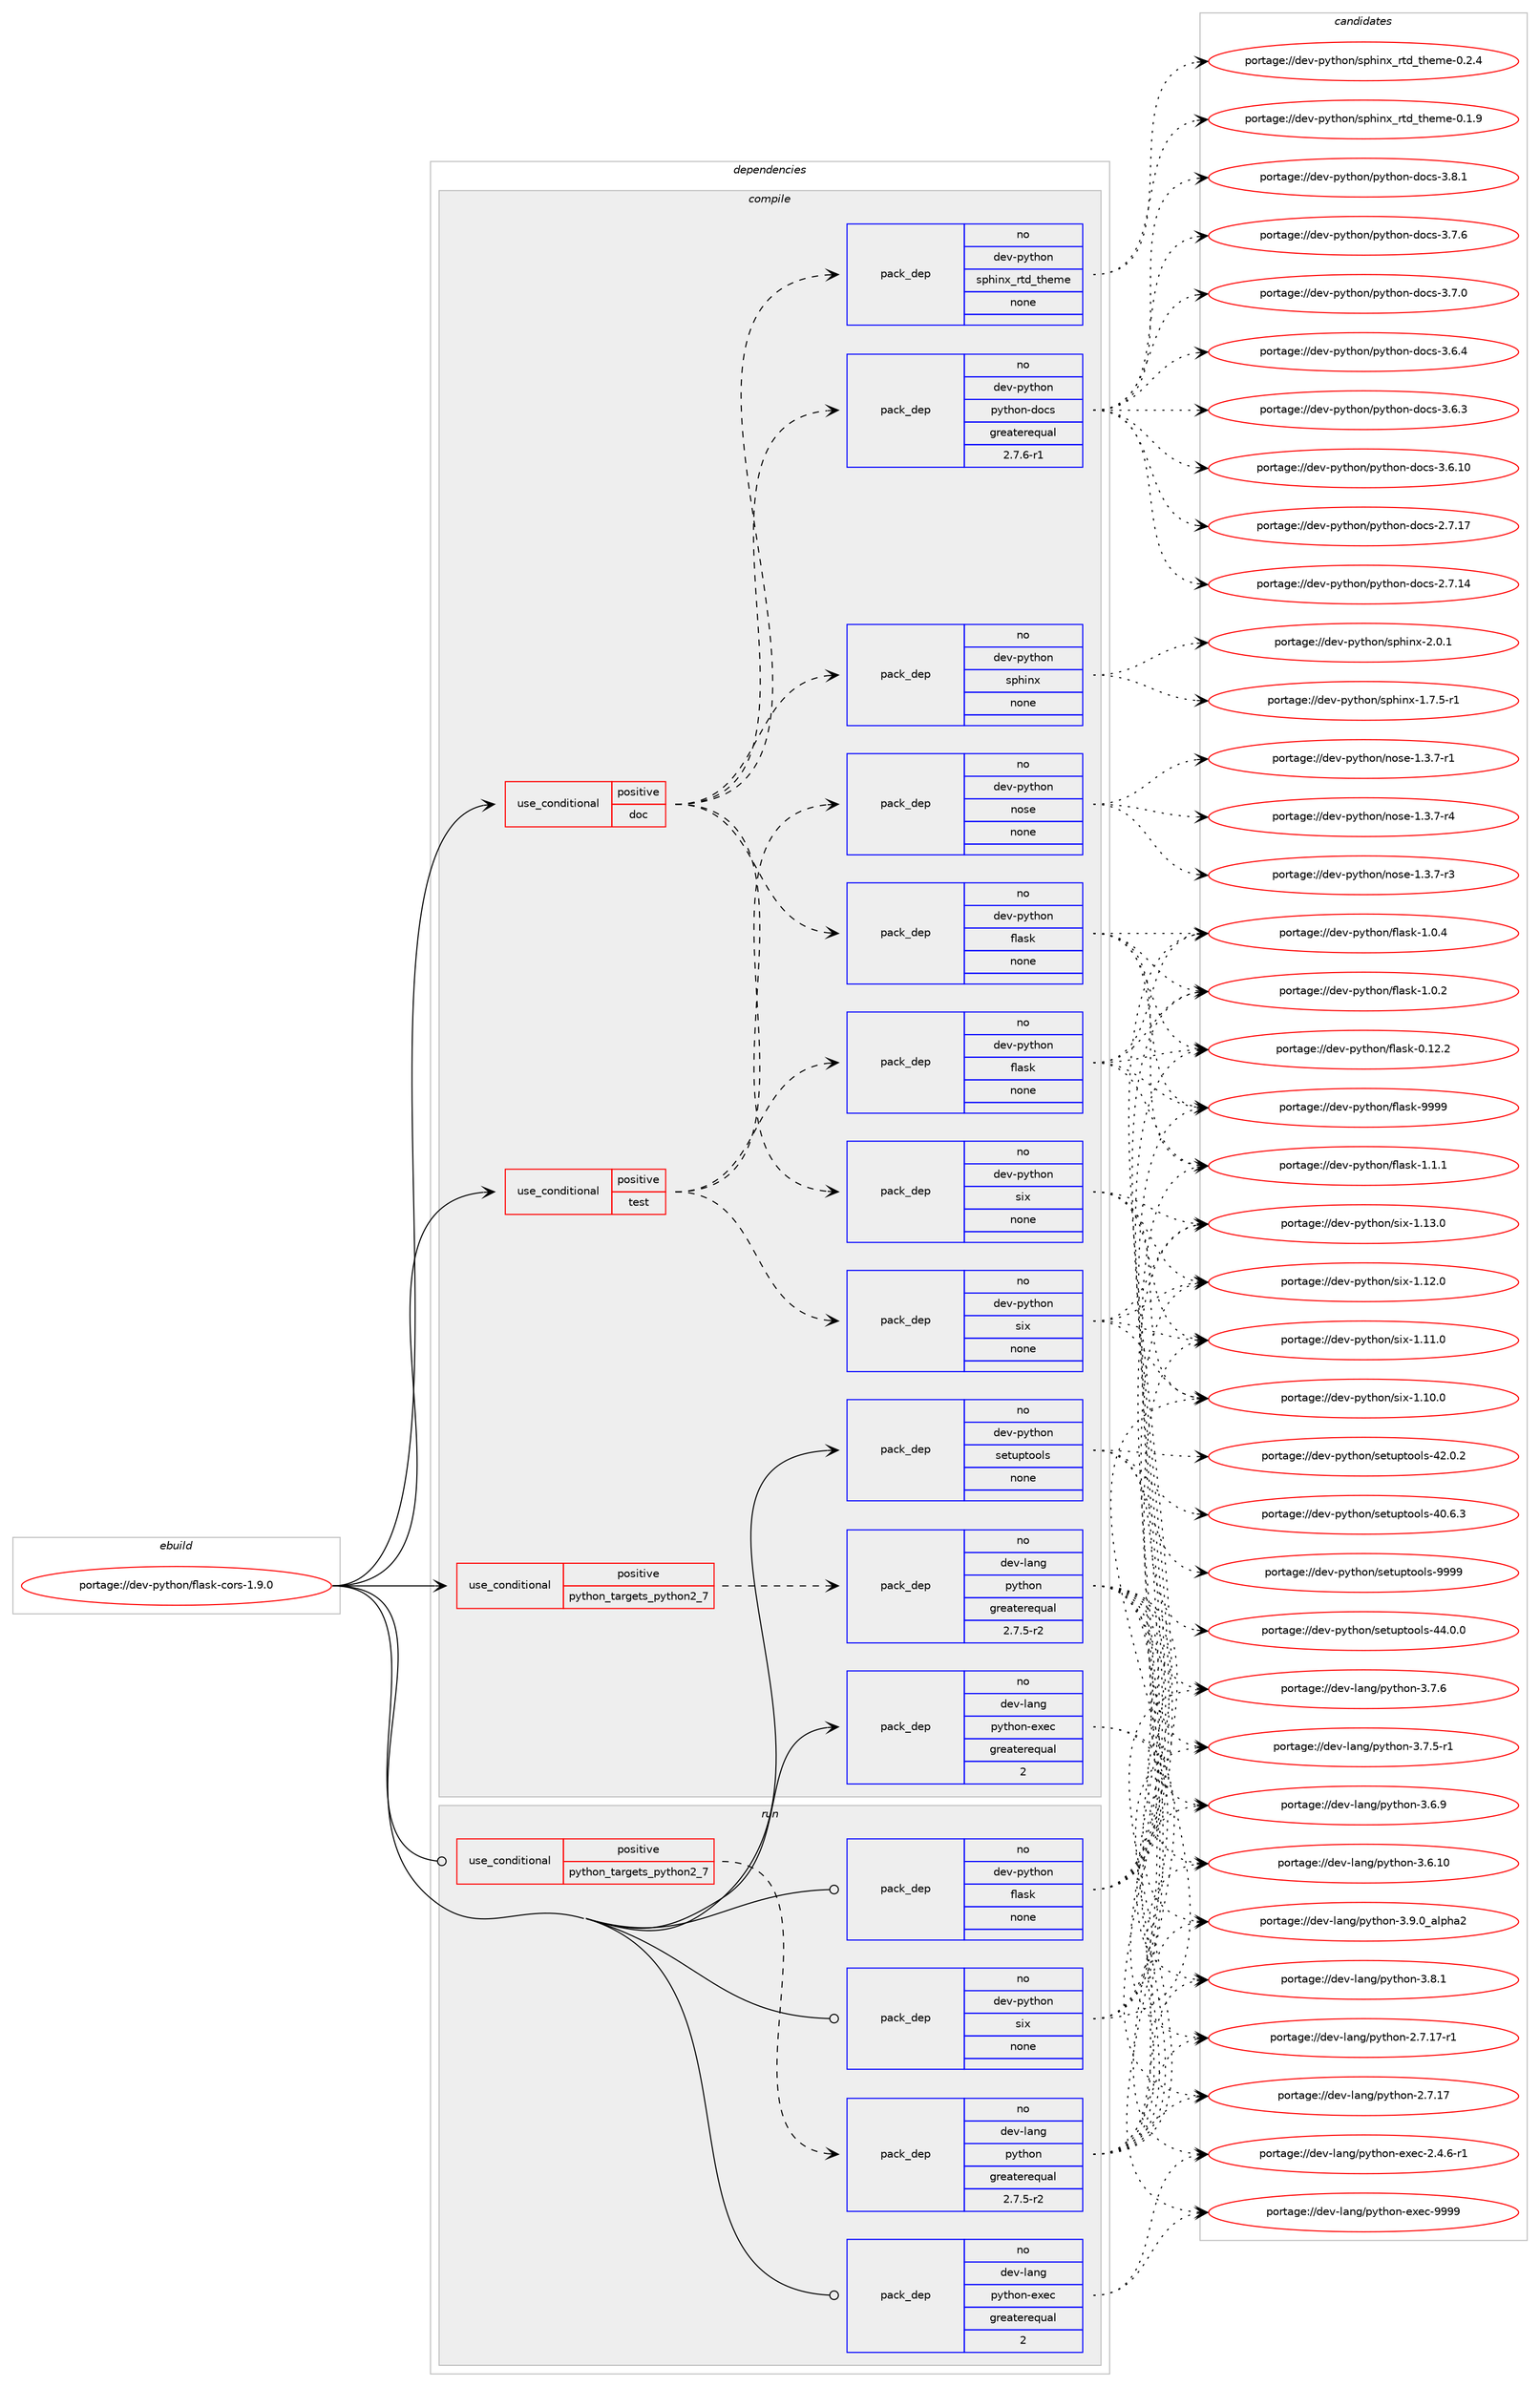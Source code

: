 digraph prolog {

# *************
# Graph options
# *************

newrank=true;
concentrate=true;
compound=true;
graph [rankdir=LR,fontname=Helvetica,fontsize=10,ranksep=1.5];#, ranksep=2.5, nodesep=0.2];
edge  [arrowhead=vee];
node  [fontname=Helvetica,fontsize=10];

# **********
# The ebuild
# **********

subgraph cluster_leftcol {
color=gray;
rank=same;
label=<<i>ebuild</i>>;
id [label="portage://dev-python/flask-cors-1.9.0", color=red, width=4, href="../dev-python/flask-cors-1.9.0.svg"];
}

# ****************
# The dependencies
# ****************

subgraph cluster_midcol {
color=gray;
label=<<i>dependencies</i>>;
subgraph cluster_compile {
fillcolor="#eeeeee";
style=filled;
label=<<i>compile</i>>;
subgraph cond115892 {
dependency460907 [label=<<TABLE BORDER="0" CELLBORDER="1" CELLSPACING="0" CELLPADDING="4"><TR><TD ROWSPAN="3" CELLPADDING="10">use_conditional</TD></TR><TR><TD>positive</TD></TR><TR><TD>doc</TD></TR></TABLE>>, shape=none, color=red];
subgraph pack340025 {
dependency460908 [label=<<TABLE BORDER="0" CELLBORDER="1" CELLSPACING="0" CELLPADDING="4" WIDTH="220"><TR><TD ROWSPAN="6" CELLPADDING="30">pack_dep</TD></TR><TR><TD WIDTH="110">no</TD></TR><TR><TD>dev-python</TD></TR><TR><TD>flask</TD></TR><TR><TD>none</TD></TR><TR><TD></TD></TR></TABLE>>, shape=none, color=blue];
}
dependency460907:e -> dependency460908:w [weight=20,style="dashed",arrowhead="vee"];
subgraph pack340026 {
dependency460909 [label=<<TABLE BORDER="0" CELLBORDER="1" CELLSPACING="0" CELLPADDING="4" WIDTH="220"><TR><TD ROWSPAN="6" CELLPADDING="30">pack_dep</TD></TR><TR><TD WIDTH="110">no</TD></TR><TR><TD>dev-python</TD></TR><TR><TD>six</TD></TR><TR><TD>none</TD></TR><TR><TD></TD></TR></TABLE>>, shape=none, color=blue];
}
dependency460907:e -> dependency460909:w [weight=20,style="dashed",arrowhead="vee"];
subgraph pack340027 {
dependency460910 [label=<<TABLE BORDER="0" CELLBORDER="1" CELLSPACING="0" CELLPADDING="4" WIDTH="220"><TR><TD ROWSPAN="6" CELLPADDING="30">pack_dep</TD></TR><TR><TD WIDTH="110">no</TD></TR><TR><TD>dev-python</TD></TR><TR><TD>sphinx</TD></TR><TR><TD>none</TD></TR><TR><TD></TD></TR></TABLE>>, shape=none, color=blue];
}
dependency460907:e -> dependency460910:w [weight=20,style="dashed",arrowhead="vee"];
subgraph pack340028 {
dependency460911 [label=<<TABLE BORDER="0" CELLBORDER="1" CELLSPACING="0" CELLPADDING="4" WIDTH="220"><TR><TD ROWSPAN="6" CELLPADDING="30">pack_dep</TD></TR><TR><TD WIDTH="110">no</TD></TR><TR><TD>dev-python</TD></TR><TR><TD>python-docs</TD></TR><TR><TD>greaterequal</TD></TR><TR><TD>2.7.6-r1</TD></TR></TABLE>>, shape=none, color=blue];
}
dependency460907:e -> dependency460911:w [weight=20,style="dashed",arrowhead="vee"];
subgraph pack340029 {
dependency460912 [label=<<TABLE BORDER="0" CELLBORDER="1" CELLSPACING="0" CELLPADDING="4" WIDTH="220"><TR><TD ROWSPAN="6" CELLPADDING="30">pack_dep</TD></TR><TR><TD WIDTH="110">no</TD></TR><TR><TD>dev-python</TD></TR><TR><TD>sphinx_rtd_theme</TD></TR><TR><TD>none</TD></TR><TR><TD></TD></TR></TABLE>>, shape=none, color=blue];
}
dependency460907:e -> dependency460912:w [weight=20,style="dashed",arrowhead="vee"];
}
id:e -> dependency460907:w [weight=20,style="solid",arrowhead="vee"];
subgraph cond115893 {
dependency460913 [label=<<TABLE BORDER="0" CELLBORDER="1" CELLSPACING="0" CELLPADDING="4"><TR><TD ROWSPAN="3" CELLPADDING="10">use_conditional</TD></TR><TR><TD>positive</TD></TR><TR><TD>python_targets_python2_7</TD></TR></TABLE>>, shape=none, color=red];
subgraph pack340030 {
dependency460914 [label=<<TABLE BORDER="0" CELLBORDER="1" CELLSPACING="0" CELLPADDING="4" WIDTH="220"><TR><TD ROWSPAN="6" CELLPADDING="30">pack_dep</TD></TR><TR><TD WIDTH="110">no</TD></TR><TR><TD>dev-lang</TD></TR><TR><TD>python</TD></TR><TR><TD>greaterequal</TD></TR><TR><TD>2.7.5-r2</TD></TR></TABLE>>, shape=none, color=blue];
}
dependency460913:e -> dependency460914:w [weight=20,style="dashed",arrowhead="vee"];
}
id:e -> dependency460913:w [weight=20,style="solid",arrowhead="vee"];
subgraph cond115894 {
dependency460915 [label=<<TABLE BORDER="0" CELLBORDER="1" CELLSPACING="0" CELLPADDING="4"><TR><TD ROWSPAN="3" CELLPADDING="10">use_conditional</TD></TR><TR><TD>positive</TD></TR><TR><TD>test</TD></TR></TABLE>>, shape=none, color=red];
subgraph pack340031 {
dependency460916 [label=<<TABLE BORDER="0" CELLBORDER="1" CELLSPACING="0" CELLPADDING="4" WIDTH="220"><TR><TD ROWSPAN="6" CELLPADDING="30">pack_dep</TD></TR><TR><TD WIDTH="110">no</TD></TR><TR><TD>dev-python</TD></TR><TR><TD>flask</TD></TR><TR><TD>none</TD></TR><TR><TD></TD></TR></TABLE>>, shape=none, color=blue];
}
dependency460915:e -> dependency460916:w [weight=20,style="dashed",arrowhead="vee"];
subgraph pack340032 {
dependency460917 [label=<<TABLE BORDER="0" CELLBORDER="1" CELLSPACING="0" CELLPADDING="4" WIDTH="220"><TR><TD ROWSPAN="6" CELLPADDING="30">pack_dep</TD></TR><TR><TD WIDTH="110">no</TD></TR><TR><TD>dev-python</TD></TR><TR><TD>six</TD></TR><TR><TD>none</TD></TR><TR><TD></TD></TR></TABLE>>, shape=none, color=blue];
}
dependency460915:e -> dependency460917:w [weight=20,style="dashed",arrowhead="vee"];
subgraph pack340033 {
dependency460918 [label=<<TABLE BORDER="0" CELLBORDER="1" CELLSPACING="0" CELLPADDING="4" WIDTH="220"><TR><TD ROWSPAN="6" CELLPADDING="30">pack_dep</TD></TR><TR><TD WIDTH="110">no</TD></TR><TR><TD>dev-python</TD></TR><TR><TD>nose</TD></TR><TR><TD>none</TD></TR><TR><TD></TD></TR></TABLE>>, shape=none, color=blue];
}
dependency460915:e -> dependency460918:w [weight=20,style="dashed",arrowhead="vee"];
}
id:e -> dependency460915:w [weight=20,style="solid",arrowhead="vee"];
subgraph pack340034 {
dependency460919 [label=<<TABLE BORDER="0" CELLBORDER="1" CELLSPACING="0" CELLPADDING="4" WIDTH="220"><TR><TD ROWSPAN="6" CELLPADDING="30">pack_dep</TD></TR><TR><TD WIDTH="110">no</TD></TR><TR><TD>dev-lang</TD></TR><TR><TD>python-exec</TD></TR><TR><TD>greaterequal</TD></TR><TR><TD>2</TD></TR></TABLE>>, shape=none, color=blue];
}
id:e -> dependency460919:w [weight=20,style="solid",arrowhead="vee"];
subgraph pack340035 {
dependency460920 [label=<<TABLE BORDER="0" CELLBORDER="1" CELLSPACING="0" CELLPADDING="4" WIDTH="220"><TR><TD ROWSPAN="6" CELLPADDING="30">pack_dep</TD></TR><TR><TD WIDTH="110">no</TD></TR><TR><TD>dev-python</TD></TR><TR><TD>setuptools</TD></TR><TR><TD>none</TD></TR><TR><TD></TD></TR></TABLE>>, shape=none, color=blue];
}
id:e -> dependency460920:w [weight=20,style="solid",arrowhead="vee"];
}
subgraph cluster_compileandrun {
fillcolor="#eeeeee";
style=filled;
label=<<i>compile and run</i>>;
}
subgraph cluster_run {
fillcolor="#eeeeee";
style=filled;
label=<<i>run</i>>;
subgraph cond115895 {
dependency460921 [label=<<TABLE BORDER="0" CELLBORDER="1" CELLSPACING="0" CELLPADDING="4"><TR><TD ROWSPAN="3" CELLPADDING="10">use_conditional</TD></TR><TR><TD>positive</TD></TR><TR><TD>python_targets_python2_7</TD></TR></TABLE>>, shape=none, color=red];
subgraph pack340036 {
dependency460922 [label=<<TABLE BORDER="0" CELLBORDER="1" CELLSPACING="0" CELLPADDING="4" WIDTH="220"><TR><TD ROWSPAN="6" CELLPADDING="30">pack_dep</TD></TR><TR><TD WIDTH="110">no</TD></TR><TR><TD>dev-lang</TD></TR><TR><TD>python</TD></TR><TR><TD>greaterequal</TD></TR><TR><TD>2.7.5-r2</TD></TR></TABLE>>, shape=none, color=blue];
}
dependency460921:e -> dependency460922:w [weight=20,style="dashed",arrowhead="vee"];
}
id:e -> dependency460921:w [weight=20,style="solid",arrowhead="odot"];
subgraph pack340037 {
dependency460923 [label=<<TABLE BORDER="0" CELLBORDER="1" CELLSPACING="0" CELLPADDING="4" WIDTH="220"><TR><TD ROWSPAN="6" CELLPADDING="30">pack_dep</TD></TR><TR><TD WIDTH="110">no</TD></TR><TR><TD>dev-lang</TD></TR><TR><TD>python-exec</TD></TR><TR><TD>greaterequal</TD></TR><TR><TD>2</TD></TR></TABLE>>, shape=none, color=blue];
}
id:e -> dependency460923:w [weight=20,style="solid",arrowhead="odot"];
subgraph pack340038 {
dependency460924 [label=<<TABLE BORDER="0" CELLBORDER="1" CELLSPACING="0" CELLPADDING="4" WIDTH="220"><TR><TD ROWSPAN="6" CELLPADDING="30">pack_dep</TD></TR><TR><TD WIDTH="110">no</TD></TR><TR><TD>dev-python</TD></TR><TR><TD>flask</TD></TR><TR><TD>none</TD></TR><TR><TD></TD></TR></TABLE>>, shape=none, color=blue];
}
id:e -> dependency460924:w [weight=20,style="solid",arrowhead="odot"];
subgraph pack340039 {
dependency460925 [label=<<TABLE BORDER="0" CELLBORDER="1" CELLSPACING="0" CELLPADDING="4" WIDTH="220"><TR><TD ROWSPAN="6" CELLPADDING="30">pack_dep</TD></TR><TR><TD WIDTH="110">no</TD></TR><TR><TD>dev-python</TD></TR><TR><TD>six</TD></TR><TR><TD>none</TD></TR><TR><TD></TD></TR></TABLE>>, shape=none, color=blue];
}
id:e -> dependency460925:w [weight=20,style="solid",arrowhead="odot"];
}
}

# **************
# The candidates
# **************

subgraph cluster_choices {
rank=same;
color=gray;
label=<<i>candidates</i>>;

subgraph choice340025 {
color=black;
nodesep=1;
choice1001011184511212111610411111047102108971151074557575757 [label="portage://dev-python/flask-9999", color=red, width=4,href="../dev-python/flask-9999.svg"];
choice100101118451121211161041111104710210897115107454946494649 [label="portage://dev-python/flask-1.1.1", color=red, width=4,href="../dev-python/flask-1.1.1.svg"];
choice100101118451121211161041111104710210897115107454946484652 [label="portage://dev-python/flask-1.0.4", color=red, width=4,href="../dev-python/flask-1.0.4.svg"];
choice100101118451121211161041111104710210897115107454946484650 [label="portage://dev-python/flask-1.0.2", color=red, width=4,href="../dev-python/flask-1.0.2.svg"];
choice10010111845112121116104111110471021089711510745484649504650 [label="portage://dev-python/flask-0.12.2", color=red, width=4,href="../dev-python/flask-0.12.2.svg"];
dependency460908:e -> choice1001011184511212111610411111047102108971151074557575757:w [style=dotted,weight="100"];
dependency460908:e -> choice100101118451121211161041111104710210897115107454946494649:w [style=dotted,weight="100"];
dependency460908:e -> choice100101118451121211161041111104710210897115107454946484652:w [style=dotted,weight="100"];
dependency460908:e -> choice100101118451121211161041111104710210897115107454946484650:w [style=dotted,weight="100"];
dependency460908:e -> choice10010111845112121116104111110471021089711510745484649504650:w [style=dotted,weight="100"];
}
subgraph choice340026 {
color=black;
nodesep=1;
choice100101118451121211161041111104711510512045494649514648 [label="portage://dev-python/six-1.13.0", color=red, width=4,href="../dev-python/six-1.13.0.svg"];
choice100101118451121211161041111104711510512045494649504648 [label="portage://dev-python/six-1.12.0", color=red, width=4,href="../dev-python/six-1.12.0.svg"];
choice100101118451121211161041111104711510512045494649494648 [label="portage://dev-python/six-1.11.0", color=red, width=4,href="../dev-python/six-1.11.0.svg"];
choice100101118451121211161041111104711510512045494649484648 [label="portage://dev-python/six-1.10.0", color=red, width=4,href="../dev-python/six-1.10.0.svg"];
dependency460909:e -> choice100101118451121211161041111104711510512045494649514648:w [style=dotted,weight="100"];
dependency460909:e -> choice100101118451121211161041111104711510512045494649504648:w [style=dotted,weight="100"];
dependency460909:e -> choice100101118451121211161041111104711510512045494649494648:w [style=dotted,weight="100"];
dependency460909:e -> choice100101118451121211161041111104711510512045494649484648:w [style=dotted,weight="100"];
}
subgraph choice340027 {
color=black;
nodesep=1;
choice1001011184511212111610411111047115112104105110120455046484649 [label="portage://dev-python/sphinx-2.0.1", color=red, width=4,href="../dev-python/sphinx-2.0.1.svg"];
choice10010111845112121116104111110471151121041051101204549465546534511449 [label="portage://dev-python/sphinx-1.7.5-r1", color=red, width=4,href="../dev-python/sphinx-1.7.5-r1.svg"];
dependency460910:e -> choice1001011184511212111610411111047115112104105110120455046484649:w [style=dotted,weight="100"];
dependency460910:e -> choice10010111845112121116104111110471151121041051101204549465546534511449:w [style=dotted,weight="100"];
}
subgraph choice340028 {
color=black;
nodesep=1;
choice10010111845112121116104111110471121211161041111104510011199115455146564649 [label="portage://dev-python/python-docs-3.8.1", color=red, width=4,href="../dev-python/python-docs-3.8.1.svg"];
choice10010111845112121116104111110471121211161041111104510011199115455146554654 [label="portage://dev-python/python-docs-3.7.6", color=red, width=4,href="../dev-python/python-docs-3.7.6.svg"];
choice10010111845112121116104111110471121211161041111104510011199115455146554648 [label="portage://dev-python/python-docs-3.7.0", color=red, width=4,href="../dev-python/python-docs-3.7.0.svg"];
choice10010111845112121116104111110471121211161041111104510011199115455146544652 [label="portage://dev-python/python-docs-3.6.4", color=red, width=4,href="../dev-python/python-docs-3.6.4.svg"];
choice10010111845112121116104111110471121211161041111104510011199115455146544651 [label="portage://dev-python/python-docs-3.6.3", color=red, width=4,href="../dev-python/python-docs-3.6.3.svg"];
choice1001011184511212111610411111047112121116104111110451001119911545514654464948 [label="portage://dev-python/python-docs-3.6.10", color=red, width=4,href="../dev-python/python-docs-3.6.10.svg"];
choice1001011184511212111610411111047112121116104111110451001119911545504655464955 [label="portage://dev-python/python-docs-2.7.17", color=red, width=4,href="../dev-python/python-docs-2.7.17.svg"];
choice1001011184511212111610411111047112121116104111110451001119911545504655464952 [label="portage://dev-python/python-docs-2.7.14", color=red, width=4,href="../dev-python/python-docs-2.7.14.svg"];
dependency460911:e -> choice10010111845112121116104111110471121211161041111104510011199115455146564649:w [style=dotted,weight="100"];
dependency460911:e -> choice10010111845112121116104111110471121211161041111104510011199115455146554654:w [style=dotted,weight="100"];
dependency460911:e -> choice10010111845112121116104111110471121211161041111104510011199115455146554648:w [style=dotted,weight="100"];
dependency460911:e -> choice10010111845112121116104111110471121211161041111104510011199115455146544652:w [style=dotted,weight="100"];
dependency460911:e -> choice10010111845112121116104111110471121211161041111104510011199115455146544651:w [style=dotted,weight="100"];
dependency460911:e -> choice1001011184511212111610411111047112121116104111110451001119911545514654464948:w [style=dotted,weight="100"];
dependency460911:e -> choice1001011184511212111610411111047112121116104111110451001119911545504655464955:w [style=dotted,weight="100"];
dependency460911:e -> choice1001011184511212111610411111047112121116104111110451001119911545504655464952:w [style=dotted,weight="100"];
}
subgraph choice340029 {
color=black;
nodesep=1;
choice10010111845112121116104111110471151121041051101209511411610095116104101109101454846504652 [label="portage://dev-python/sphinx_rtd_theme-0.2.4", color=red, width=4,href="../dev-python/sphinx_rtd_theme-0.2.4.svg"];
choice10010111845112121116104111110471151121041051101209511411610095116104101109101454846494657 [label="portage://dev-python/sphinx_rtd_theme-0.1.9", color=red, width=4,href="../dev-python/sphinx_rtd_theme-0.1.9.svg"];
dependency460912:e -> choice10010111845112121116104111110471151121041051101209511411610095116104101109101454846504652:w [style=dotted,weight="100"];
dependency460912:e -> choice10010111845112121116104111110471151121041051101209511411610095116104101109101454846494657:w [style=dotted,weight="100"];
}
subgraph choice340030 {
color=black;
nodesep=1;
choice10010111845108971101034711212111610411111045514657464895971081121049750 [label="portage://dev-lang/python-3.9.0_alpha2", color=red, width=4,href="../dev-lang/python-3.9.0_alpha2.svg"];
choice100101118451089711010347112121116104111110455146564649 [label="portage://dev-lang/python-3.8.1", color=red, width=4,href="../dev-lang/python-3.8.1.svg"];
choice100101118451089711010347112121116104111110455146554654 [label="portage://dev-lang/python-3.7.6", color=red, width=4,href="../dev-lang/python-3.7.6.svg"];
choice1001011184510897110103471121211161041111104551465546534511449 [label="portage://dev-lang/python-3.7.5-r1", color=red, width=4,href="../dev-lang/python-3.7.5-r1.svg"];
choice100101118451089711010347112121116104111110455146544657 [label="portage://dev-lang/python-3.6.9", color=red, width=4,href="../dev-lang/python-3.6.9.svg"];
choice10010111845108971101034711212111610411111045514654464948 [label="portage://dev-lang/python-3.6.10", color=red, width=4,href="../dev-lang/python-3.6.10.svg"];
choice100101118451089711010347112121116104111110455046554649554511449 [label="portage://dev-lang/python-2.7.17-r1", color=red, width=4,href="../dev-lang/python-2.7.17-r1.svg"];
choice10010111845108971101034711212111610411111045504655464955 [label="portage://dev-lang/python-2.7.17", color=red, width=4,href="../dev-lang/python-2.7.17.svg"];
dependency460914:e -> choice10010111845108971101034711212111610411111045514657464895971081121049750:w [style=dotted,weight="100"];
dependency460914:e -> choice100101118451089711010347112121116104111110455146564649:w [style=dotted,weight="100"];
dependency460914:e -> choice100101118451089711010347112121116104111110455146554654:w [style=dotted,weight="100"];
dependency460914:e -> choice1001011184510897110103471121211161041111104551465546534511449:w [style=dotted,weight="100"];
dependency460914:e -> choice100101118451089711010347112121116104111110455146544657:w [style=dotted,weight="100"];
dependency460914:e -> choice10010111845108971101034711212111610411111045514654464948:w [style=dotted,weight="100"];
dependency460914:e -> choice100101118451089711010347112121116104111110455046554649554511449:w [style=dotted,weight="100"];
dependency460914:e -> choice10010111845108971101034711212111610411111045504655464955:w [style=dotted,weight="100"];
}
subgraph choice340031 {
color=black;
nodesep=1;
choice1001011184511212111610411111047102108971151074557575757 [label="portage://dev-python/flask-9999", color=red, width=4,href="../dev-python/flask-9999.svg"];
choice100101118451121211161041111104710210897115107454946494649 [label="portage://dev-python/flask-1.1.1", color=red, width=4,href="../dev-python/flask-1.1.1.svg"];
choice100101118451121211161041111104710210897115107454946484652 [label="portage://dev-python/flask-1.0.4", color=red, width=4,href="../dev-python/flask-1.0.4.svg"];
choice100101118451121211161041111104710210897115107454946484650 [label="portage://dev-python/flask-1.0.2", color=red, width=4,href="../dev-python/flask-1.0.2.svg"];
choice10010111845112121116104111110471021089711510745484649504650 [label="portage://dev-python/flask-0.12.2", color=red, width=4,href="../dev-python/flask-0.12.2.svg"];
dependency460916:e -> choice1001011184511212111610411111047102108971151074557575757:w [style=dotted,weight="100"];
dependency460916:e -> choice100101118451121211161041111104710210897115107454946494649:w [style=dotted,weight="100"];
dependency460916:e -> choice100101118451121211161041111104710210897115107454946484652:w [style=dotted,weight="100"];
dependency460916:e -> choice100101118451121211161041111104710210897115107454946484650:w [style=dotted,weight="100"];
dependency460916:e -> choice10010111845112121116104111110471021089711510745484649504650:w [style=dotted,weight="100"];
}
subgraph choice340032 {
color=black;
nodesep=1;
choice100101118451121211161041111104711510512045494649514648 [label="portage://dev-python/six-1.13.0", color=red, width=4,href="../dev-python/six-1.13.0.svg"];
choice100101118451121211161041111104711510512045494649504648 [label="portage://dev-python/six-1.12.0", color=red, width=4,href="../dev-python/six-1.12.0.svg"];
choice100101118451121211161041111104711510512045494649494648 [label="portage://dev-python/six-1.11.0", color=red, width=4,href="../dev-python/six-1.11.0.svg"];
choice100101118451121211161041111104711510512045494649484648 [label="portage://dev-python/six-1.10.0", color=red, width=4,href="../dev-python/six-1.10.0.svg"];
dependency460917:e -> choice100101118451121211161041111104711510512045494649514648:w [style=dotted,weight="100"];
dependency460917:e -> choice100101118451121211161041111104711510512045494649504648:w [style=dotted,weight="100"];
dependency460917:e -> choice100101118451121211161041111104711510512045494649494648:w [style=dotted,weight="100"];
dependency460917:e -> choice100101118451121211161041111104711510512045494649484648:w [style=dotted,weight="100"];
}
subgraph choice340033 {
color=black;
nodesep=1;
choice10010111845112121116104111110471101111151014549465146554511452 [label="portage://dev-python/nose-1.3.7-r4", color=red, width=4,href="../dev-python/nose-1.3.7-r4.svg"];
choice10010111845112121116104111110471101111151014549465146554511451 [label="portage://dev-python/nose-1.3.7-r3", color=red, width=4,href="../dev-python/nose-1.3.7-r3.svg"];
choice10010111845112121116104111110471101111151014549465146554511449 [label="portage://dev-python/nose-1.3.7-r1", color=red, width=4,href="../dev-python/nose-1.3.7-r1.svg"];
dependency460918:e -> choice10010111845112121116104111110471101111151014549465146554511452:w [style=dotted,weight="100"];
dependency460918:e -> choice10010111845112121116104111110471101111151014549465146554511451:w [style=dotted,weight="100"];
dependency460918:e -> choice10010111845112121116104111110471101111151014549465146554511449:w [style=dotted,weight="100"];
}
subgraph choice340034 {
color=black;
nodesep=1;
choice10010111845108971101034711212111610411111045101120101994557575757 [label="portage://dev-lang/python-exec-9999", color=red, width=4,href="../dev-lang/python-exec-9999.svg"];
choice10010111845108971101034711212111610411111045101120101994550465246544511449 [label="portage://dev-lang/python-exec-2.4.6-r1", color=red, width=4,href="../dev-lang/python-exec-2.4.6-r1.svg"];
dependency460919:e -> choice10010111845108971101034711212111610411111045101120101994557575757:w [style=dotted,weight="100"];
dependency460919:e -> choice10010111845108971101034711212111610411111045101120101994550465246544511449:w [style=dotted,weight="100"];
}
subgraph choice340035 {
color=black;
nodesep=1;
choice10010111845112121116104111110471151011161171121161111111081154557575757 [label="portage://dev-python/setuptools-9999", color=red, width=4,href="../dev-python/setuptools-9999.svg"];
choice100101118451121211161041111104711510111611711211611111110811545525246484648 [label="portage://dev-python/setuptools-44.0.0", color=red, width=4,href="../dev-python/setuptools-44.0.0.svg"];
choice100101118451121211161041111104711510111611711211611111110811545525046484650 [label="portage://dev-python/setuptools-42.0.2", color=red, width=4,href="../dev-python/setuptools-42.0.2.svg"];
choice100101118451121211161041111104711510111611711211611111110811545524846544651 [label="portage://dev-python/setuptools-40.6.3", color=red, width=4,href="../dev-python/setuptools-40.6.3.svg"];
dependency460920:e -> choice10010111845112121116104111110471151011161171121161111111081154557575757:w [style=dotted,weight="100"];
dependency460920:e -> choice100101118451121211161041111104711510111611711211611111110811545525246484648:w [style=dotted,weight="100"];
dependency460920:e -> choice100101118451121211161041111104711510111611711211611111110811545525046484650:w [style=dotted,weight="100"];
dependency460920:e -> choice100101118451121211161041111104711510111611711211611111110811545524846544651:w [style=dotted,weight="100"];
}
subgraph choice340036 {
color=black;
nodesep=1;
choice10010111845108971101034711212111610411111045514657464895971081121049750 [label="portage://dev-lang/python-3.9.0_alpha2", color=red, width=4,href="../dev-lang/python-3.9.0_alpha2.svg"];
choice100101118451089711010347112121116104111110455146564649 [label="portage://dev-lang/python-3.8.1", color=red, width=4,href="../dev-lang/python-3.8.1.svg"];
choice100101118451089711010347112121116104111110455146554654 [label="portage://dev-lang/python-3.7.6", color=red, width=4,href="../dev-lang/python-3.7.6.svg"];
choice1001011184510897110103471121211161041111104551465546534511449 [label="portage://dev-lang/python-3.7.5-r1", color=red, width=4,href="../dev-lang/python-3.7.5-r1.svg"];
choice100101118451089711010347112121116104111110455146544657 [label="portage://dev-lang/python-3.6.9", color=red, width=4,href="../dev-lang/python-3.6.9.svg"];
choice10010111845108971101034711212111610411111045514654464948 [label="portage://dev-lang/python-3.6.10", color=red, width=4,href="../dev-lang/python-3.6.10.svg"];
choice100101118451089711010347112121116104111110455046554649554511449 [label="portage://dev-lang/python-2.7.17-r1", color=red, width=4,href="../dev-lang/python-2.7.17-r1.svg"];
choice10010111845108971101034711212111610411111045504655464955 [label="portage://dev-lang/python-2.7.17", color=red, width=4,href="../dev-lang/python-2.7.17.svg"];
dependency460922:e -> choice10010111845108971101034711212111610411111045514657464895971081121049750:w [style=dotted,weight="100"];
dependency460922:e -> choice100101118451089711010347112121116104111110455146564649:w [style=dotted,weight="100"];
dependency460922:e -> choice100101118451089711010347112121116104111110455146554654:w [style=dotted,weight="100"];
dependency460922:e -> choice1001011184510897110103471121211161041111104551465546534511449:w [style=dotted,weight="100"];
dependency460922:e -> choice100101118451089711010347112121116104111110455146544657:w [style=dotted,weight="100"];
dependency460922:e -> choice10010111845108971101034711212111610411111045514654464948:w [style=dotted,weight="100"];
dependency460922:e -> choice100101118451089711010347112121116104111110455046554649554511449:w [style=dotted,weight="100"];
dependency460922:e -> choice10010111845108971101034711212111610411111045504655464955:w [style=dotted,weight="100"];
}
subgraph choice340037 {
color=black;
nodesep=1;
choice10010111845108971101034711212111610411111045101120101994557575757 [label="portage://dev-lang/python-exec-9999", color=red, width=4,href="../dev-lang/python-exec-9999.svg"];
choice10010111845108971101034711212111610411111045101120101994550465246544511449 [label="portage://dev-lang/python-exec-2.4.6-r1", color=red, width=4,href="../dev-lang/python-exec-2.4.6-r1.svg"];
dependency460923:e -> choice10010111845108971101034711212111610411111045101120101994557575757:w [style=dotted,weight="100"];
dependency460923:e -> choice10010111845108971101034711212111610411111045101120101994550465246544511449:w [style=dotted,weight="100"];
}
subgraph choice340038 {
color=black;
nodesep=1;
choice1001011184511212111610411111047102108971151074557575757 [label="portage://dev-python/flask-9999", color=red, width=4,href="../dev-python/flask-9999.svg"];
choice100101118451121211161041111104710210897115107454946494649 [label="portage://dev-python/flask-1.1.1", color=red, width=4,href="../dev-python/flask-1.1.1.svg"];
choice100101118451121211161041111104710210897115107454946484652 [label="portage://dev-python/flask-1.0.4", color=red, width=4,href="../dev-python/flask-1.0.4.svg"];
choice100101118451121211161041111104710210897115107454946484650 [label="portage://dev-python/flask-1.0.2", color=red, width=4,href="../dev-python/flask-1.0.2.svg"];
choice10010111845112121116104111110471021089711510745484649504650 [label="portage://dev-python/flask-0.12.2", color=red, width=4,href="../dev-python/flask-0.12.2.svg"];
dependency460924:e -> choice1001011184511212111610411111047102108971151074557575757:w [style=dotted,weight="100"];
dependency460924:e -> choice100101118451121211161041111104710210897115107454946494649:w [style=dotted,weight="100"];
dependency460924:e -> choice100101118451121211161041111104710210897115107454946484652:w [style=dotted,weight="100"];
dependency460924:e -> choice100101118451121211161041111104710210897115107454946484650:w [style=dotted,weight="100"];
dependency460924:e -> choice10010111845112121116104111110471021089711510745484649504650:w [style=dotted,weight="100"];
}
subgraph choice340039 {
color=black;
nodesep=1;
choice100101118451121211161041111104711510512045494649514648 [label="portage://dev-python/six-1.13.0", color=red, width=4,href="../dev-python/six-1.13.0.svg"];
choice100101118451121211161041111104711510512045494649504648 [label="portage://dev-python/six-1.12.0", color=red, width=4,href="../dev-python/six-1.12.0.svg"];
choice100101118451121211161041111104711510512045494649494648 [label="portage://dev-python/six-1.11.0", color=red, width=4,href="../dev-python/six-1.11.0.svg"];
choice100101118451121211161041111104711510512045494649484648 [label="portage://dev-python/six-1.10.0", color=red, width=4,href="../dev-python/six-1.10.0.svg"];
dependency460925:e -> choice100101118451121211161041111104711510512045494649514648:w [style=dotted,weight="100"];
dependency460925:e -> choice100101118451121211161041111104711510512045494649504648:w [style=dotted,weight="100"];
dependency460925:e -> choice100101118451121211161041111104711510512045494649494648:w [style=dotted,weight="100"];
dependency460925:e -> choice100101118451121211161041111104711510512045494649484648:w [style=dotted,weight="100"];
}
}

}
